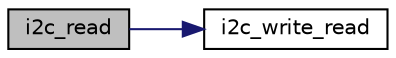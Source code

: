 digraph G
{
  edge [fontname="Helvetica",fontsize="10",labelfontname="Helvetica",labelfontsize="10"];
  node [fontname="Helvetica",fontsize="10",shape=record];
  rankdir="LR";
  Node1 [label="i2c_read",height=0.2,width=0.4,color="black", fillcolor="grey75", style="filled" fontcolor="black"];
  Node1 -> Node2 [color="midnightblue",fontsize="10",style="solid",fontname="Helvetica"];
  Node2 [label="i2c_write_read",height=0.2,width=0.4,color="black", fillcolor="white", style="filled",URL="$i2c_8h.html#a390db7ff461cfff9cdd522dfb90fe23e"];
}
